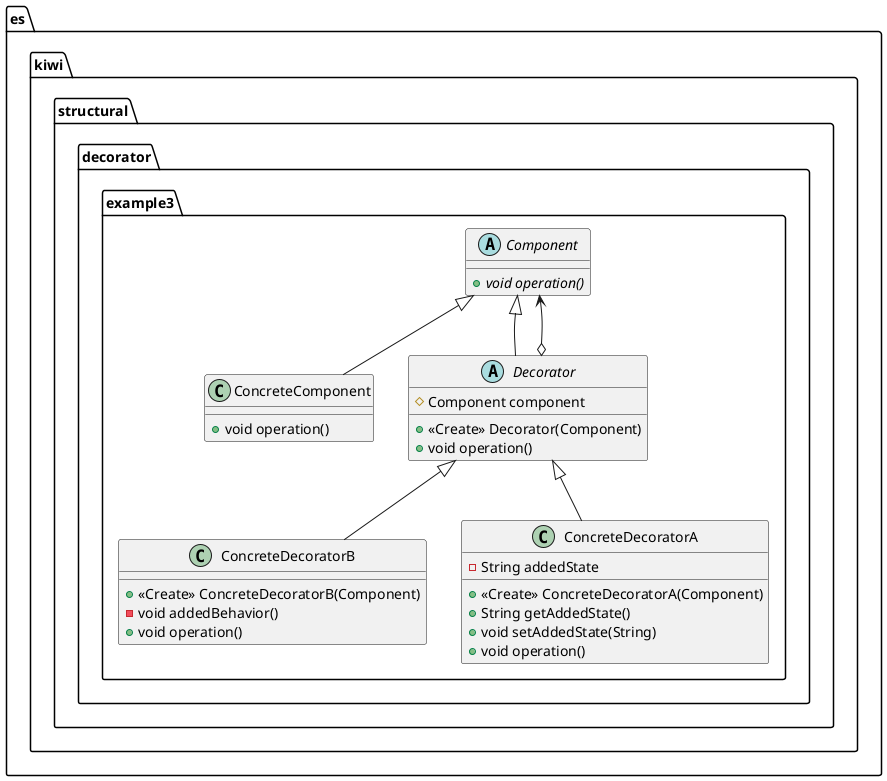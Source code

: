 @startuml
class es.kiwi.structural.decorator.example3.ConcreteComponent {
+ void operation()
}
abstract class es.kiwi.structural.decorator.example3.Decorator {
# Component component
+ <<Create>> Decorator(Component)
+ void operation()
}
abstract class es.kiwi.structural.decorator.example3.Component {
+ {abstract}void operation()
}
class es.kiwi.structural.decorator.example3.ConcreteDecoratorB {
+ <<Create>> ConcreteDecoratorB(Component)
- void addedBehavior()
+ void operation()
}
class es.kiwi.structural.decorator.example3.ConcreteDecoratorA {
- String addedState
+ <<Create>> ConcreteDecoratorA(Component)
+ String getAddedState()
+ void setAddedState(String)
+ void operation()
}


es.kiwi.structural.decorator.example3.Component <|-- es.kiwi.structural.decorator.example3.ConcreteComponent
es.kiwi.structural.decorator.example3.Component <|-- es.kiwi.structural.decorator.example3.Decorator
es.kiwi.structural.decorator.example3.Decorator <|-- es.kiwi.structural.decorator.example3.ConcreteDecoratorB
es.kiwi.structural.decorator.example3.Decorator <|-- es.kiwi.structural.decorator.example3.ConcreteDecoratorA
es.kiwi.structural.decorator.example3.Decorator o-up-> es.kiwi.structural.decorator.example3.Component
@enduml